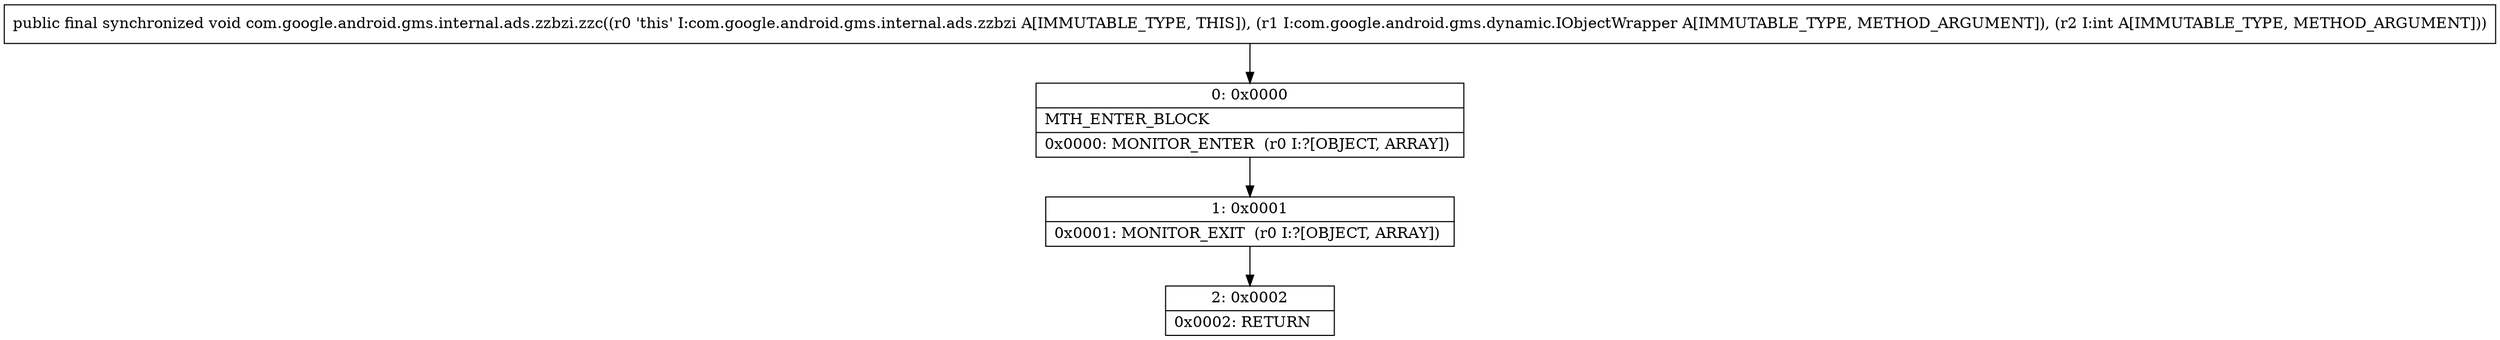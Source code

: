 digraph "CFG forcom.google.android.gms.internal.ads.zzbzi.zzc(Lcom\/google\/android\/gms\/dynamic\/IObjectWrapper;I)V" {
Node_0 [shape=record,label="{0\:\ 0x0000|MTH_ENTER_BLOCK\l|0x0000: MONITOR_ENTER  (r0 I:?[OBJECT, ARRAY]) \l}"];
Node_1 [shape=record,label="{1\:\ 0x0001|0x0001: MONITOR_EXIT  (r0 I:?[OBJECT, ARRAY]) \l}"];
Node_2 [shape=record,label="{2\:\ 0x0002|0x0002: RETURN   \l}"];
MethodNode[shape=record,label="{public final synchronized void com.google.android.gms.internal.ads.zzbzi.zzc((r0 'this' I:com.google.android.gms.internal.ads.zzbzi A[IMMUTABLE_TYPE, THIS]), (r1 I:com.google.android.gms.dynamic.IObjectWrapper A[IMMUTABLE_TYPE, METHOD_ARGUMENT]), (r2 I:int A[IMMUTABLE_TYPE, METHOD_ARGUMENT])) }"];
MethodNode -> Node_0;
Node_0 -> Node_1;
Node_1 -> Node_2;
}

